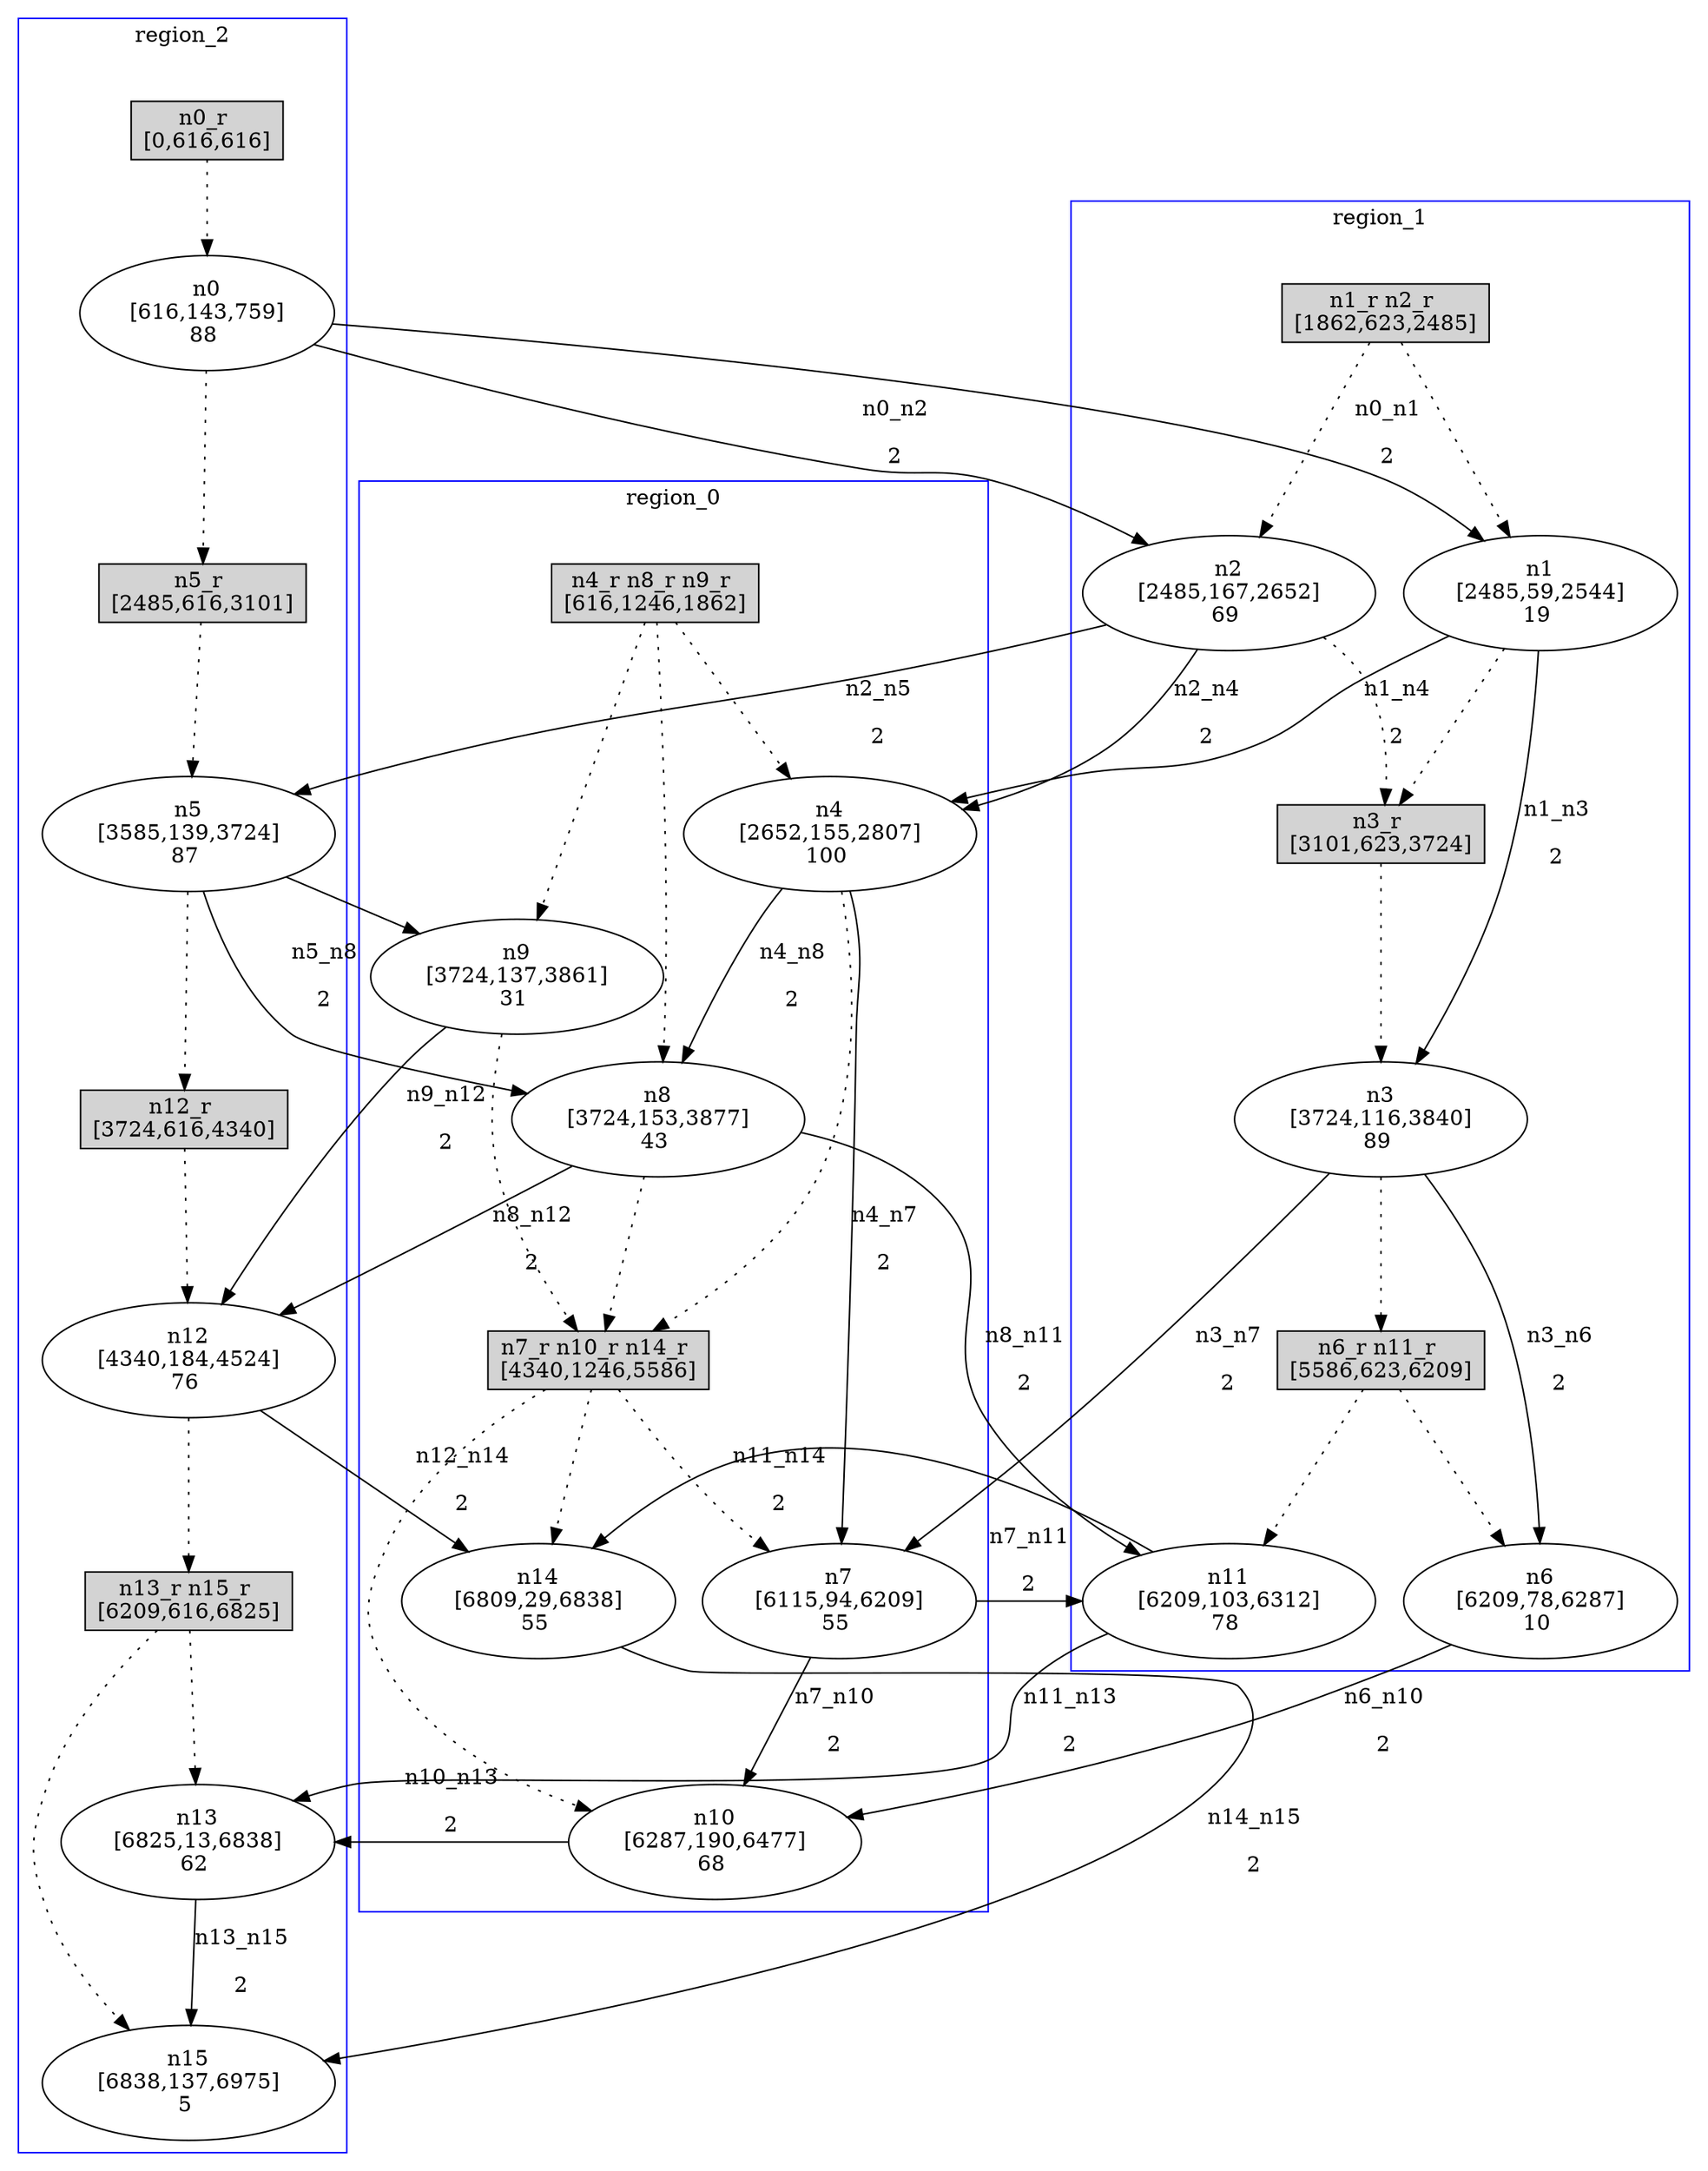 //3-LSsolveMIPnSolStatus 2.
//4-SL 6975.
//5-LSsolveMIPsolveTime(double) 6.32693.
//6-reconfigurateNum(int) 9.
//7-reconfigurateTime(int) 6825.
digraph test_0 {
	size="28,40";
	subgraph cluster0 {
		stytle=filled;
		color=blue;
		label=region_0;
		reconfNode_0_1 [ shape = box, style = filled, label = "n4_r n8_r n9_r \n[616,1246,1862]" ];
		n4 [ label="n4\n[2652,155,2807]\n100 " ];
		n8 [ label="n8\n[3724,153,3877]\n43 " ];
		n9 [ label="n9\n[3724,137,3861]\n31 " ];
		reconfNode_0_1 -> n4 [ style = dotted ];
		reconfNode_0_1 -> n8 [ style = dotted ];
		reconfNode_0_1 -> n9 [ style = dotted ];
		n4 -> reconfNode_0_2 [ style = dotted ];
		n8 -> reconfNode_0_2 [ style = dotted ];
		n9 -> reconfNode_0_2 [ style = dotted ];
		reconfNode_0_2 [ shape = box, style = filled, label = "n7_r n10_r n14_r \n[4340,1246,5586]" ];
		n7 [ label="n7\n[6115,94,6209]\n55 " ];
		n10 [ label="n10\n[6287,190,6477]\n68 " ];
		n14 [ label="n14\n[6809,29,6838]\n55 " ];
		reconfNode_0_2 -> n7 [ style = dotted ];
		reconfNode_0_2 -> n10 [ style = dotted ];
		reconfNode_0_2 -> n14 [ style = dotted ];
	}
	subgraph cluster1 {
		stytle=filled;
		color=blue;
		label=region_1;
		reconfNode_1_1 [ shape = box, style = filled, label = "n1_r n2_r \n[1862,623,2485]" ];
		n1 [ label="n1\n[2485,59,2544]\n19 " ];
		n2 [ label="n2\n[2485,167,2652]\n69 " ];
		reconfNode_1_1 -> n1 [ style = dotted ];
		reconfNode_1_1 -> n2 [ style = dotted ];
		n1 -> reconfNode_1_2 [ style = dotted ];
		n2 -> reconfNode_1_2 [ style = dotted ];
		reconfNode_1_2 [ shape = box, style = filled, label = "n3_r \n[3101,623,3724]" ];
		n3 [ label="n3\n[3724,116,3840]\n89 " ];
		reconfNode_1_2 -> n3 [ style = dotted ];
		n3 -> reconfNode_1_3 [ style = dotted ];
		reconfNode_1_3 [ shape = box, style = filled, label = "n6_r n11_r \n[5586,623,6209]" ];
		n6 [ label="n6\n[6209,78,6287]\n10 " ];
		n11 [ label="n11\n[6209,103,6312]\n78 " ];
		reconfNode_1_3 -> n6 [ style = dotted ];
		reconfNode_1_3 -> n11 [ style = dotted ];
	}
	subgraph cluster2 {
		stytle=filled;
		color=blue;
		label=region_2;
		reconfNode_2_1 [ shape = box, style = filled, label = "n0_r \n[0,616,616]" ];
		n0 [ label="n0\n[616,143,759]\n88 " ];
		reconfNode_2_1 -> n0 [ style = dotted ];
		n0 -> reconfNode_2_2 [ style = dotted ];
		reconfNode_2_2 [ shape = box, style = filled, label = "n5_r \n[2485,616,3101]" ];
		n5 [ label="n5\n[3585,139,3724]\n87 " ];
		reconfNode_2_2 -> n5 [ style = dotted ];
		n5 -> reconfNode_2_3 [ style = dotted ];
		reconfNode_2_3 [ shape = box, style = filled, label = "n12_r \n[3724,616,4340]" ];
		n12 [ label="n12\n[4340,184,4524]\n76 " ];
		reconfNode_2_3 -> n12 [ style = dotted ];
		n12 -> reconfNode_2_4 [ style = dotted ];
		reconfNode_2_4 [ shape = box, style = filled, label = "n13_r n15_r \n[6209,616,6825]" ];
		n13 [ label="n13\n[6825,13,6838]\n62 " ];
		n15 [ label="n15\n[6838,137,6975]\n5 " ];
		reconfNode_2_4 -> n13 [ style = dotted ];
		reconfNode_2_4 -> n15 [ style = dotted ];
	}
	n0 -> n1 [ label="n0_n1\n2" ];
	n0 -> n2 [ label="n0_n2\n2" ];
	n1 -> n3 [ label="n1_n3\n2" ];
	n1 -> n4 [ label="n1_n4\n2" ];
	n2 -> n4 [ label="n2_n4\n2" ];
	n2 -> n5 [ label="n2_n5\n2" ];
	n3 -> n6 [ label="n3_n6\n2" ];
	n3 -> n7 [ label="n3_n7\n2" ];
	n4 -> n7 [ label="n4_n7\n2" ];
	n4 -> n8 [ label="n4_n8\n2" ];
	n5 -> n8 [ label="n5_n8\n2" ];
	n5 -> n9 [ label="n5_n9\n2" ];
	n6 -> n10 [ label="n6_n10\n2" ];
	n7 -> n10 [ label="n7_n10\n2" ];
	n7 -> n11 [ label="n7_n11\n2" ];
	n8 -> n11 [ label="n8_n11\n2" ];
	n8 -> n12 [ label="n8_n12\n2" ];
	n9 -> n12 [ label="n9_n12\n2" ];
	n10 -> n13 [ label="n10_n13\n2" ];
	n11 -> n13 [ label="n11_n13\n2" ];
	n11 -> n14 [ label="n11_n14\n2" ];
	n12 -> n14 [ label="n12_n14\n2" ];
	n13 -> n15 [ label="n13_n15\n2" ];
	n14 -> n15 [ label="n14_n15\n2" ];
}
